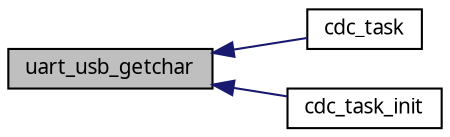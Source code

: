digraph G
{
  edge [fontname="FreeSans.ttf",fontsize=10,labelfontname="FreeSans.ttf",labelfontsize=10];
  node [fontname="FreeSans.ttf",fontsize=10,shape=record];
  rankdir=LR;
  Node1 [label="uart_usb_getchar",height=0.2,width=0.4,color="black", fillcolor="grey75", style="filled" fontcolor="black"];
  Node1 -> Node2 [dir=back,color="midnightblue",fontsize=10,style="solid",fontname="FreeSans.ttf"];
  Node2 [label="cdc_task",height=0.2,width=0.4,color="black", fillcolor="white", style="filled",URL="$a00018.html#15fb1a0b0834fa71d213d4228d94a849"];
  Node1 -> Node3 [dir=back,color="midnightblue",fontsize=10,style="solid",fontname="FreeSans.ttf"];
  Node3 [label="cdc_task_init",height=0.2,width=0.4,color="black", fillcolor="white", style="filled",URL="$a00018.html#afa3085de8742e34bd166e5e57ee8c80"];
}
